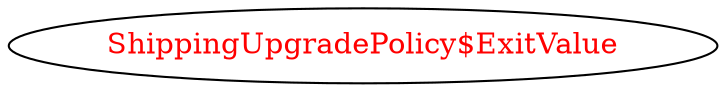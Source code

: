 digraph dependencyGraph {
 concentrate=true;
 ranksep="2.0";
 rankdir="LR"; 
 splines="ortho";
"ShippingUpgradePolicy$ExitValue" [fontcolor="red"];
}